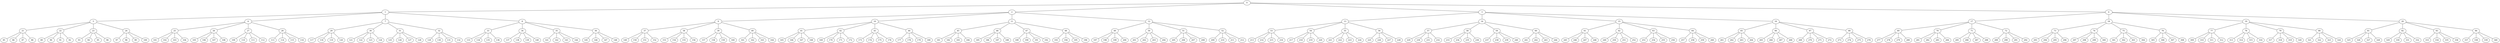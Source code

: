 strict graph "empty_graph(341)" {
	0 -- 1;
	0 -- 2;
	0 -- 3;
	0 -- 4;
	1 -- 5;
	1 -- 6;
	1 -- 7;
	1 -- 8;
	2 -- 9;
	2 -- 10;
	2 -- 11;
	2 -- 12;
	3 -- 13;
	3 -- 14;
	3 -- 15;
	3 -- 16;
	4 -- 17;
	4 -- 18;
	4 -- 19;
	4 -- 20;
	5 -- 21;
	5 -- 22;
	5 -- 23;
	5 -- 24;
	6 -- 25;
	6 -- 26;
	6 -- 27;
	6 -- 28;
	7 -- 29;
	7 -- 30;
	7 -- 31;
	7 -- 32;
	8 -- 33;
	8 -- 34;
	8 -- 35;
	8 -- 36;
	9 -- 37;
	9 -- 38;
	9 -- 39;
	9 -- 40;
	10 -- 41;
	10 -- 42;
	10 -- 43;
	10 -- 44;
	11 -- 45;
	11 -- 46;
	11 -- 47;
	11 -- 48;
	12 -- 49;
	12 -- 50;
	12 -- 51;
	12 -- 52;
	13 -- 53;
	13 -- 54;
	13 -- 55;
	13 -- 56;
	14 -- 57;
	14 -- 58;
	14 -- 59;
	14 -- 60;
	15 -- 61;
	15 -- 62;
	15 -- 63;
	15 -- 64;
	16 -- 65;
	16 -- 66;
	16 -- 67;
	16 -- 68;
	17 -- 69;
	17 -- 70;
	17 -- 71;
	17 -- 72;
	18 -- 73;
	18 -- 74;
	18 -- 75;
	18 -- 76;
	19 -- 77;
	19 -- 78;
	19 -- 79;
	19 -- 80;
	20 -- 81;
	20 -- 82;
	20 -- 83;
	20 -- 84;
	21 -- 85;
	21 -- 86;
	21 -- 87;
	21 -- 88;
	22 -- 89;
	22 -- 90;
	22 -- 91;
	22 -- 92;
	23 -- 93;
	23 -- 94;
	23 -- 95;
	23 -- 96;
	24 -- 97;
	24 -- 98;
	24 -- 99;
	24 -- 100;
	25 -- 101;
	25 -- 102;
	25 -- 103;
	25 -- 104;
	26 -- 105;
	26 -- 106;
	26 -- 107;
	26 -- 108;
	27 -- 109;
	27 -- 110;
	27 -- 111;
	27 -- 112;
	28 -- 113;
	28 -- 114;
	28 -- 115;
	28 -- 116;
	29 -- 117;
	29 -- 118;
	29 -- 119;
	29 -- 120;
	30 -- 121;
	30 -- 122;
	30 -- 123;
	30 -- 124;
	31 -- 125;
	31 -- 126;
	31 -- 127;
	31 -- 128;
	32 -- 129;
	32 -- 130;
	32 -- 131;
	32 -- 132;
	33 -- 133;
	33 -- 134;
	33 -- 135;
	33 -- 136;
	34 -- 137;
	34 -- 138;
	34 -- 139;
	34 -- 140;
	35 -- 141;
	35 -- 142;
	35 -- 143;
	35 -- 144;
	36 -- 145;
	36 -- 146;
	36 -- 147;
	36 -- 148;
	37 -- 149;
	37 -- 150;
	37 -- 151;
	37 -- 152;
	38 -- 153;
	38 -- 154;
	38 -- 155;
	38 -- 156;
	39 -- 157;
	39 -- 158;
	39 -- 159;
	39 -- 160;
	40 -- 161;
	40 -- 162;
	40 -- 163;
	40 -- 164;
	41 -- 165;
	41 -- 166;
	41 -- 167;
	41 -- 168;
	42 -- 169;
	42 -- 170;
	42 -- 171;
	42 -- 172;
	43 -- 173;
	43 -- 174;
	43 -- 175;
	43 -- 176;
	44 -- 177;
	44 -- 178;
	44 -- 179;
	44 -- 180;
	45 -- 181;
	45 -- 182;
	45 -- 183;
	45 -- 184;
	46 -- 185;
	46 -- 186;
	46 -- 187;
	46 -- 188;
	47 -- 189;
	47 -- 190;
	47 -- 191;
	47 -- 192;
	48 -- 193;
	48 -- 194;
	48 -- 195;
	48 -- 196;
	49 -- 197;
	49 -- 198;
	49 -- 199;
	49 -- 200;
	50 -- 201;
	50 -- 202;
	50 -- 203;
	50 -- 204;
	51 -- 205;
	51 -- 206;
	51 -- 207;
	51 -- 208;
	52 -- 209;
	52 -- 210;
	52 -- 211;
	52 -- 212;
	53 -- 213;
	53 -- 214;
	53 -- 215;
	53 -- 216;
	54 -- 217;
	54 -- 218;
	54 -- 219;
	54 -- 220;
	55 -- 221;
	55 -- 222;
	55 -- 223;
	55 -- 224;
	56 -- 225;
	56 -- 226;
	56 -- 227;
	56 -- 228;
	57 -- 229;
	57 -- 230;
	57 -- 231;
	57 -- 232;
	58 -- 233;
	58 -- 234;
	58 -- 235;
	58 -- 236;
	59 -- 237;
	59 -- 238;
	59 -- 239;
	59 -- 240;
	60 -- 241;
	60 -- 242;
	60 -- 243;
	60 -- 244;
	61 -- 245;
	61 -- 246;
	61 -- 247;
	61 -- 248;
	62 -- 249;
	62 -- 250;
	62 -- 251;
	62 -- 252;
	63 -- 253;
	63 -- 254;
	63 -- 255;
	63 -- 256;
	64 -- 257;
	64 -- 258;
	64 -- 259;
	64 -- 260;
	65 -- 261;
	65 -- 262;
	65 -- 263;
	65 -- 264;
	66 -- 265;
	66 -- 266;
	66 -- 267;
	66 -- 268;
	67 -- 269;
	67 -- 270;
	67 -- 271;
	67 -- 272;
	68 -- 273;
	68 -- 274;
	68 -- 275;
	68 -- 276;
	69 -- 277;
	69 -- 278;
	69 -- 279;
	69 -- 280;
	70 -- 281;
	70 -- 282;
	70 -- 283;
	70 -- 284;
	71 -- 285;
	71 -- 286;
	71 -- 287;
	71 -- 288;
	72 -- 289;
	72 -- 290;
	72 -- 291;
	72 -- 292;
	73 -- 293;
	73 -- 294;
	73 -- 295;
	73 -- 296;
	74 -- 297;
	74 -- 298;
	74 -- 299;
	74 -- 300;
	75 -- 301;
	75 -- 302;
	75 -- 303;
	75 -- 304;
	76 -- 305;
	76 -- 306;
	76 -- 307;
	76 -- 308;
	77 -- 309;
	77 -- 310;
	77 -- 311;
	77 -- 312;
	78 -- 313;
	78 -- 314;
	78 -- 315;
	78 -- 316;
	79 -- 317;
	79 -- 318;
	79 -- 319;
	79 -- 320;
	80 -- 321;
	80 -- 322;
	80 -- 323;
	80 -- 324;
	81 -- 325;
	81 -- 326;
	81 -- 327;
	81 -- 328;
	82 -- 329;
	82 -- 330;
	82 -- 331;
	82 -- 332;
	83 -- 333;
	83 -- 334;
	83 -- 335;
	83 -- 336;
	84 -- 337;
	84 -- 338;
	84 -- 339;
	84 -- 340;
}
